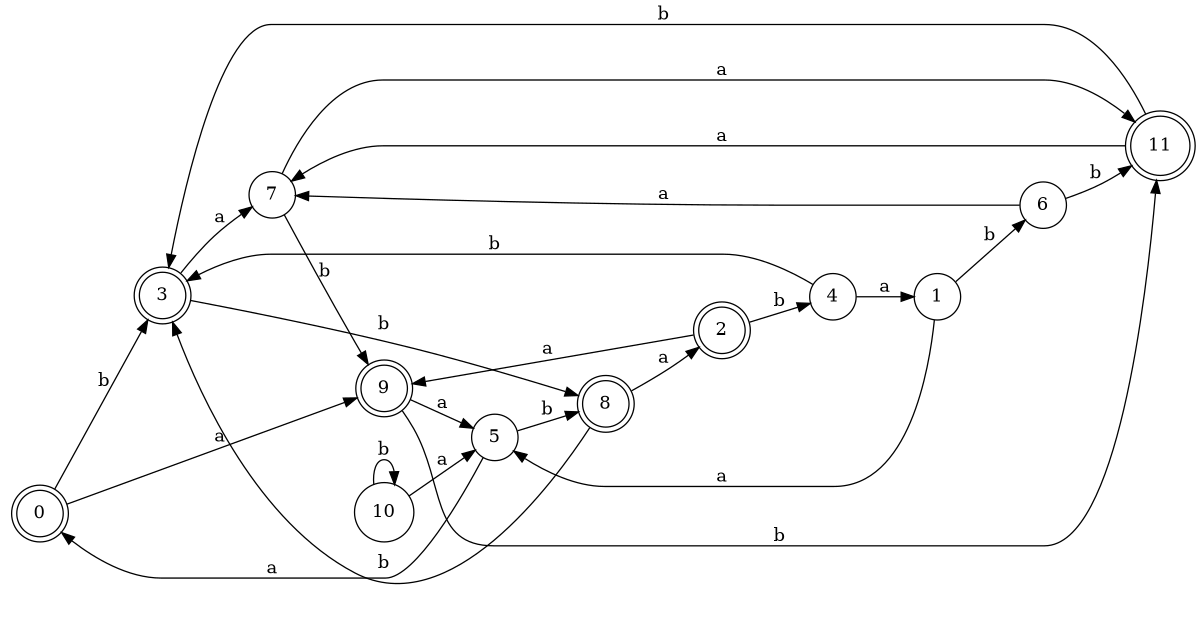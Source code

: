 digraph n10_2 {
__start0 [label="" shape="none"];

rankdir=LR;
size="8,5";

s0 [style="rounded,filled", color="black", fillcolor="white" shape="doublecircle", label="0"];
s1 [style="filled", color="black", fillcolor="white" shape="circle", label="1"];
s2 [style="rounded,filled", color="black", fillcolor="white" shape="doublecircle", label="2"];
s3 [style="rounded,filled", color="black", fillcolor="white" shape="doublecircle", label="3"];
s4 [style="filled", color="black", fillcolor="white" shape="circle", label="4"];
s5 [style="filled", color="black", fillcolor="white" shape="circle", label="5"];
s6 [style="filled", color="black", fillcolor="white" shape="circle", label="6"];
s7 [style="filled", color="black", fillcolor="white" shape="circle", label="7"];
s8 [style="rounded,filled", color="black", fillcolor="white" shape="doublecircle", label="8"];
s9 [style="rounded,filled", color="black", fillcolor="white" shape="doublecircle", label="9"];
s10 [style="filled", color="black", fillcolor="white" shape="circle", label="10"];
s11 [style="rounded,filled", color="black", fillcolor="white" shape="doublecircle", label="11"];
s0 -> s9 [label="a"];
s0 -> s3 [label="b"];
s1 -> s5 [label="a"];
s1 -> s6 [label="b"];
s2 -> s9 [label="a"];
s2 -> s4 [label="b"];
s3 -> s7 [label="a"];
s3 -> s8 [label="b"];
s4 -> s1 [label="a"];
s4 -> s3 [label="b"];
s5 -> s0 [label="a"];
s5 -> s8 [label="b"];
s6 -> s7 [label="a"];
s6 -> s11 [label="b"];
s7 -> s11 [label="a"];
s7 -> s9 [label="b"];
s8 -> s2 [label="a"];
s8 -> s3 [label="b"];
s9 -> s5 [label="a"];
s9 -> s11 [label="b"];
s10 -> s5 [label="a"];
s10 -> s10 [label="b"];
s11 -> s7 [label="a"];
s11 -> s3 [label="b"];

}